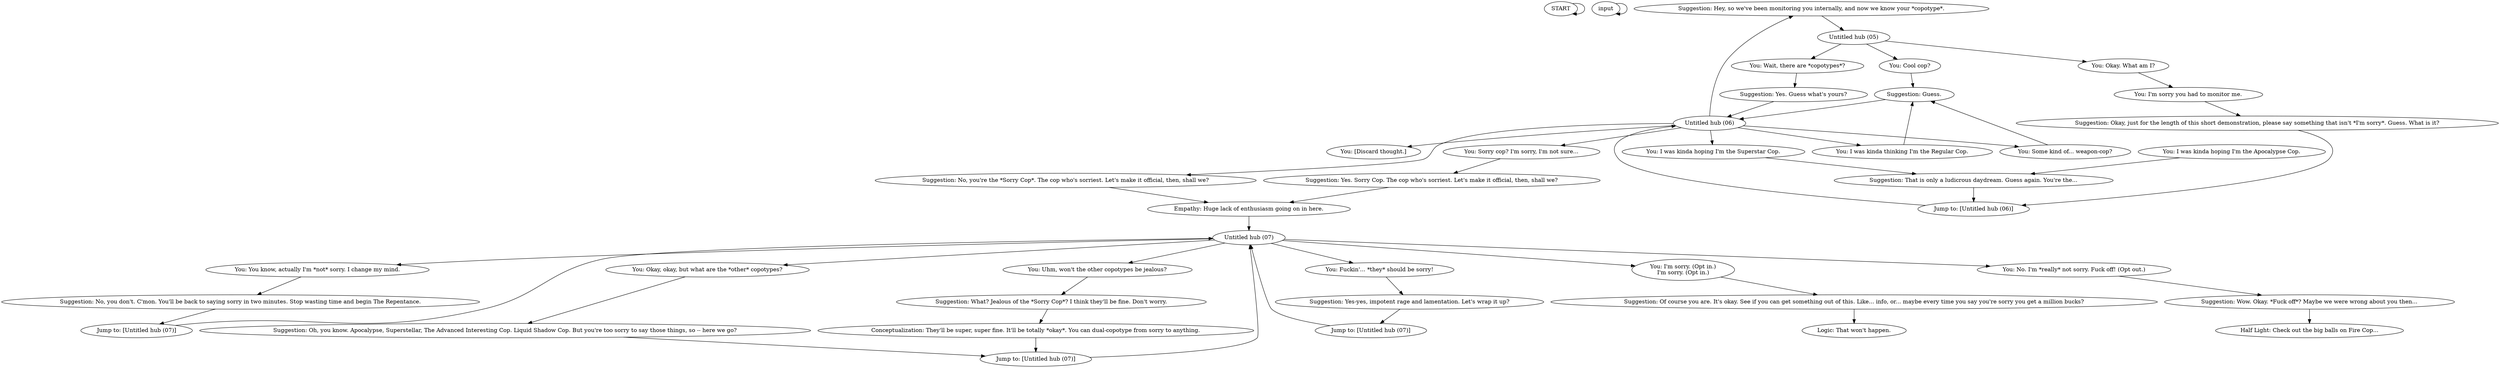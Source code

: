 # THOUGHT / SORRY COP
# Suggestion tells you all about being a Sorry Cop.
#
#... I am SORRY!!! Sorry for everything! Sorry for being *me*!
# ==================================================
digraph G {
	  0 [label="START"];
	  1 [label="input"];
	  2 [label="Suggestion: Hey, so we've been monitoring you internally, and now we know your *copotype*."];
	  3 [label="You: Cool cop?"];
	  4 [label="You: [Discard thought.]"];
	  5 [label="You: Some kind of... weapon-cop?"];
	  6 [label="You: I'm sorry you had to monitor me."];
	  7 [label="Suggestion: Guess."];
	  8 [label="Suggestion: No, you're the *Sorry Cop*. The cop who's sorriest. Let's make it official, then, shall we?"];
	  9 [label="You: I was kinda hoping I'm the Apocalypse Cop."];
	  10 [label="Untitled hub (05)"];
	  11 [label="Empathy: Huge lack of enthusiasm going on in here."];
	  12 [label="You: I was kinda hoping I'm the Superstar Cop."];
	  13 [label="You: Uhm, won't the other copotypes be jealous?"];
	  14 [label="Half Light: Check out the big balls on Fire Cop..."];
	  15 [label="You: Sorry cop? I'm sorry, I'm not sure..."];
	  16 [label="Jump to: [Untitled hub (07)]"];
	  17 [label="You: I was kinda thinking I'm the Regular Cop."];
	  18 [label="Suggestion: Yes. Guess what's yours?"];
	  19 [label="Suggestion: Oh, you know. Apocalypse, Superstellar, The Advanced Interesting Cop. Liquid Shadow Cop. But you're too sorry to say those things, so -- here we go?"];
	  20 [label="Conceptualization: They'll be super, super fine. It'll be totally *okay*. You can dual-copotype from sorry to anything."];
	  21 [label="Suggestion: Okay, just for the length of this short demonstration, please say something that isn't *I'm sorry*. Guess. What is it?"];
	  22 [label="Untitled hub (06)"];
	  23 [label="You: Okay, okay, but what are the *other* copotypes?"];
	  24 [label="You: Fuckin'... *they* should be sorry!"];
	  25 [label="Suggestion: Of course you are. It's okay. See if you can get something out of this. Like... info, or... maybe every time you say you're sorry you get a million bucks?"];
	  26 [label="Suggestion: That is only a ludicrous daydream. Guess again. You're the..."];
	  27 [label="You: Okay. What am I?"];
	  28 [label="Logic: That won't happen."];
	  29 [label="Suggestion: Yes. Sorry Cop. The cop who's sorriest. Let's make it official, then, shall we?"];
	  30 [label="Suggestion: Yes-yes, impotent rage and lamentation. Let's wrap it up?"];
	  31 [label="Suggestion: Wow. Okay. *Fuck off*? Maybe we were wrong about you then..."];
	  32 [label="You: I'm sorry. (Opt in.)\nI'm sorry. (Opt in.)"];
	  33 [label="Suggestion: No, you don't. C'mon. You'll be back to saying sorry in two minutes. Stop wasting time and begin The Repentance."];
	  34 [label="You: Wait, there are *copotypes*?"];
	  35 [label="You: No. I'm *really* not sorry. Fuck off! (Opt out.)"];
	  36 [label="Jump to: [Untitled hub (06)]"];
	  37 [label="Untitled hub (07)"];
	  38 [label="Suggestion: What? Jealous of the *Sorry Cop*? I think they'll be fine. Don't worry."];
	  39 [label="You: You know, actually I'm *not* sorry. I change my mind."];
	  40 [label="Jump to: [Untitled hub (07)]"];
	  41 [label="Jump to: [Untitled hub (07)]"];
	  0 -> 0
	  1 -> 1
	  2 -> 10
	  3 -> 7
	  5 -> 7
	  6 -> 21
	  7 -> 22
	  8 -> 11
	  9 -> 26
	  10 -> 3
	  10 -> 34
	  10 -> 27
	  11 -> 37
	  12 -> 26
	  13 -> 38
	  15 -> 29
	  16 -> 37
	  17 -> 7
	  18 -> 22
	  19 -> 40
	  20 -> 40
	  21 -> 36
	  22 -> 2
	  22 -> 4
	  22 -> 5
	  22 -> 8
	  22 -> 12
	  22 -> 15
	  22 -> 17
	  23 -> 19
	  24 -> 30
	  25 -> 28
	  26 -> 36
	  27 -> 6
	  29 -> 11
	  30 -> 41
	  31 -> 14
	  32 -> 25
	  33 -> 16
	  34 -> 18
	  35 -> 31
	  36 -> 22
	  37 -> 32
	  37 -> 35
	  37 -> 39
	  37 -> 13
	  37 -> 23
	  37 -> 24
	  38 -> 20
	  39 -> 33
	  40 -> 37
	  41 -> 37
}

